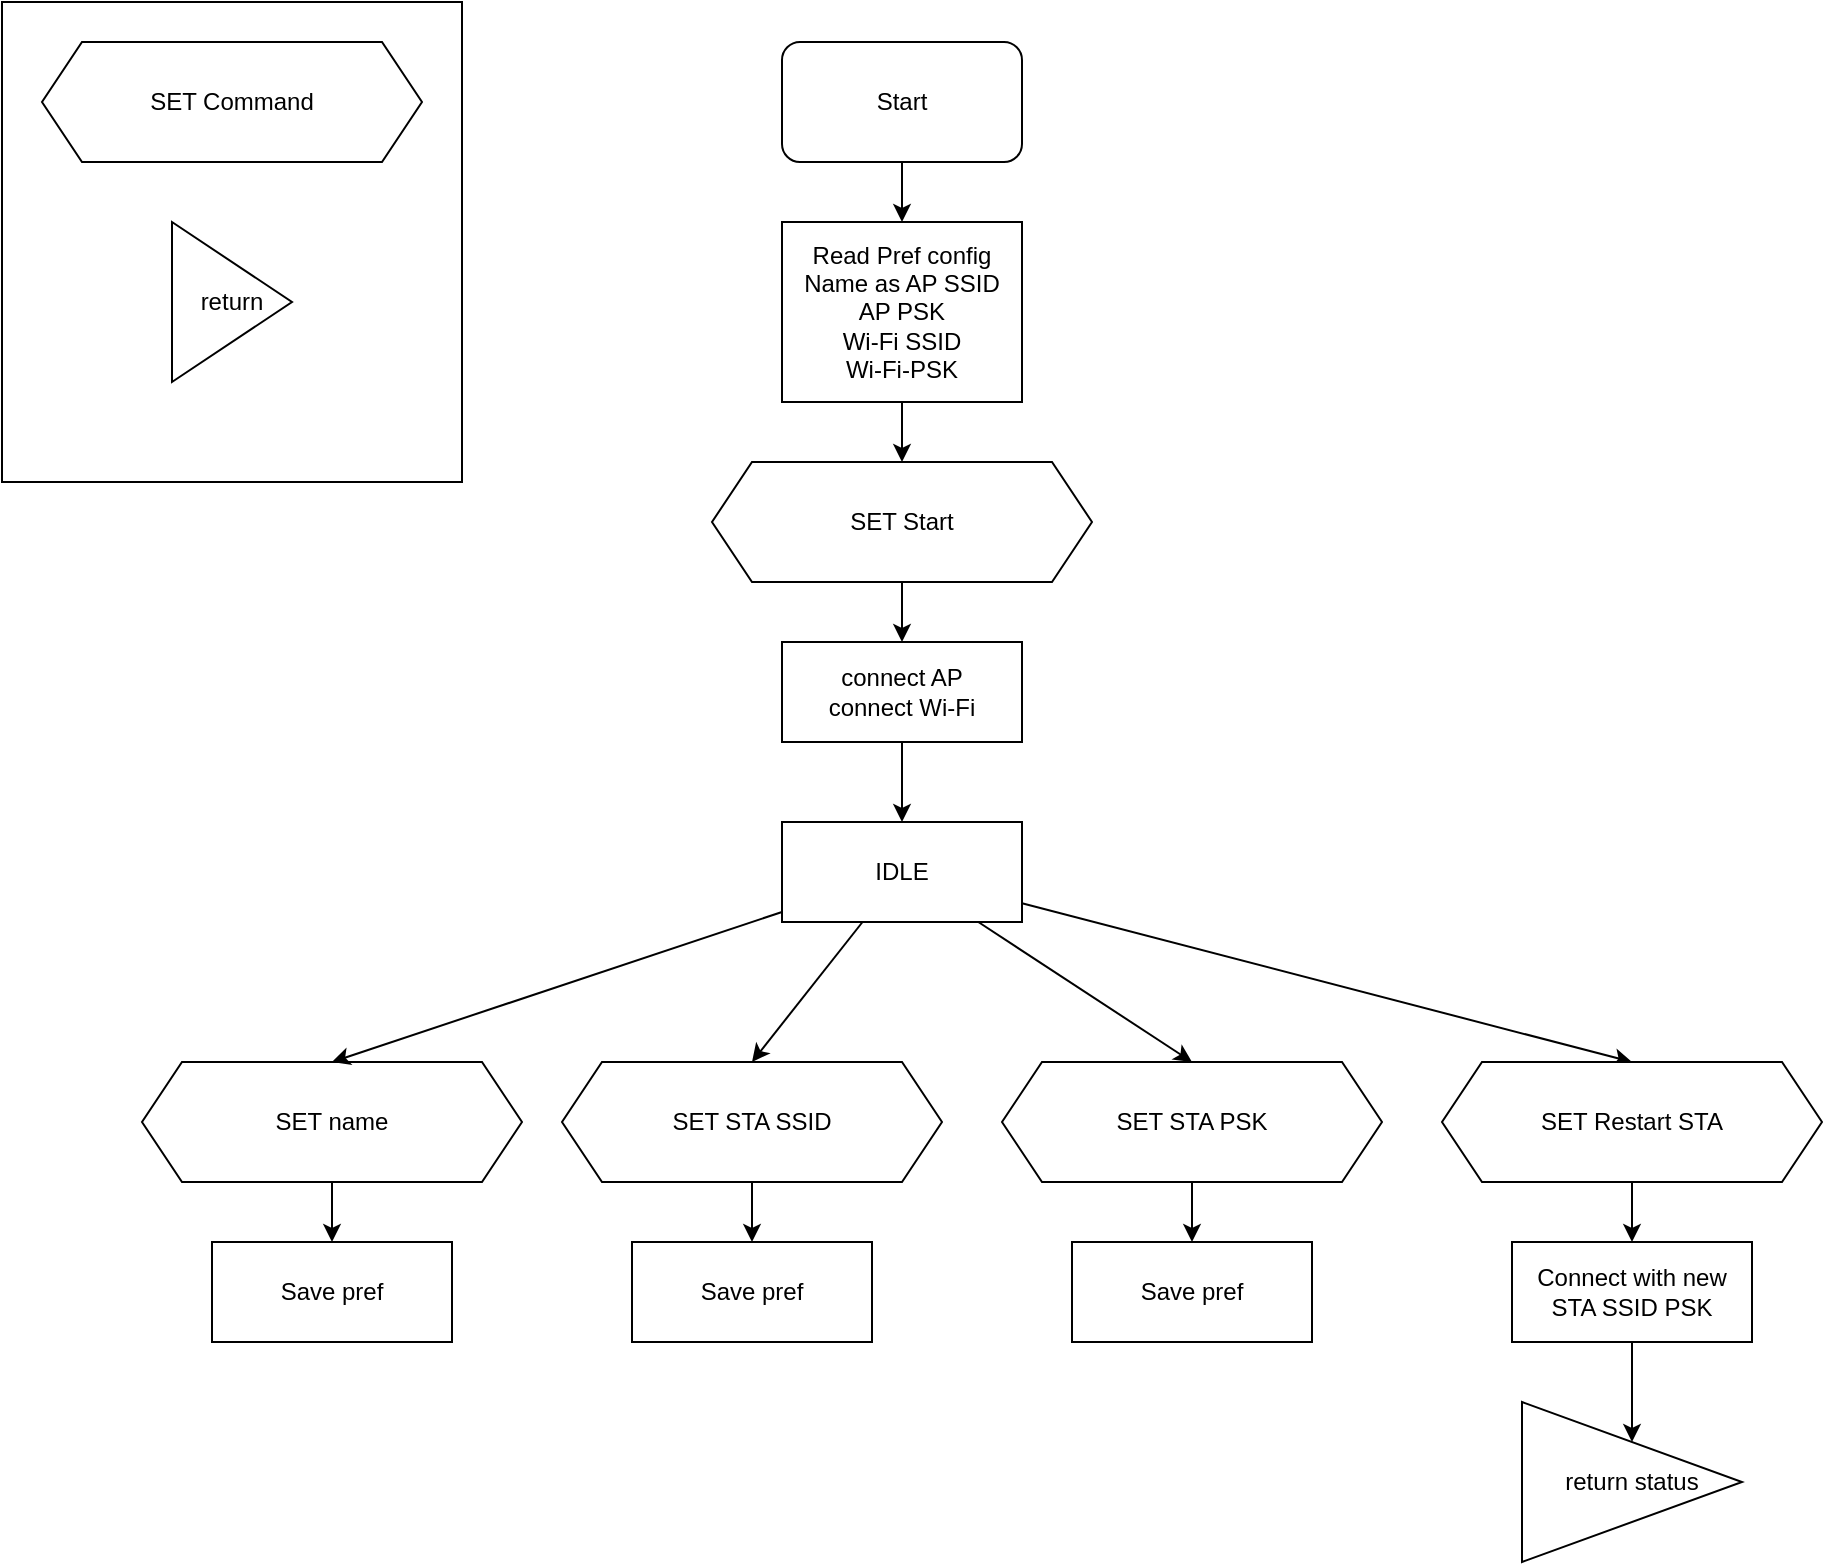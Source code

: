 <mxfile>
    <diagram id="q3xocpEQzXCdCdbnTBRO" name="Page-1">
        <mxGraphModel dx="976" dy="473" grid="1" gridSize="10" guides="1" tooltips="1" connect="1" arrows="1" fold="1" page="1" pageScale="1" pageWidth="850" pageHeight="1100" math="0" shadow="0">
            <root>
                <mxCell id="0"/>
                <mxCell id="1" parent="0"/>
                <mxCell id="5" value="" style="rounded=0;whiteSpace=wrap;html=1;" vertex="1" parent="1">
                    <mxGeometry x="10" y="10" width="230" height="240" as="geometry"/>
                </mxCell>
                <mxCell id="10" value="" style="edgeStyle=none;html=1;" edge="1" parent="1" source="2" target="8">
                    <mxGeometry relative="1" as="geometry"/>
                </mxCell>
                <mxCell id="2" value="Start" style="rounded=1;whiteSpace=wrap;html=1;" vertex="1" parent="1">
                    <mxGeometry x="400" y="30" width="120" height="60" as="geometry"/>
                </mxCell>
                <mxCell id="4" value="SET Command" style="shape=hexagon;perimeter=hexagonPerimeter2;whiteSpace=wrap;html=1;fixedSize=1;" vertex="1" parent="1">
                    <mxGeometry x="30" y="30" width="190" height="60" as="geometry"/>
                </mxCell>
                <mxCell id="12" value="" style="edgeStyle=none;html=1;" edge="1" parent="1" source="7" target="9">
                    <mxGeometry relative="1" as="geometry"/>
                </mxCell>
                <mxCell id="7" value="SET Start" style="shape=hexagon;perimeter=hexagonPerimeter2;whiteSpace=wrap;html=1;fixedSize=1;" vertex="1" parent="1">
                    <mxGeometry x="365" y="240" width="190" height="60" as="geometry"/>
                </mxCell>
                <mxCell id="11" value="" style="edgeStyle=none;html=1;" edge="1" parent="1" source="8" target="7">
                    <mxGeometry relative="1" as="geometry"/>
                </mxCell>
                <mxCell id="8" value="Read Pref config&lt;br&gt;Name as AP SSID&lt;br&gt;AP PSK&lt;br&gt;Wi-Fi SSID&lt;br&gt;Wi-Fi-PSK" style="rounded=0;whiteSpace=wrap;html=1;" vertex="1" parent="1">
                    <mxGeometry x="400" y="120" width="120" height="90" as="geometry"/>
                </mxCell>
                <mxCell id="15" value="" style="edgeStyle=none;html=1;" edge="1" parent="1" source="9" target="14">
                    <mxGeometry relative="1" as="geometry"/>
                </mxCell>
                <mxCell id="9" value="connect AP&lt;br&gt;connect Wi-Fi" style="rounded=0;whiteSpace=wrap;html=1;" vertex="1" parent="1">
                    <mxGeometry x="400" y="330" width="120" height="50" as="geometry"/>
                </mxCell>
                <mxCell id="18" style="edgeStyle=none;html=1;" edge="1" parent="1" source="13" target="17">
                    <mxGeometry relative="1" as="geometry"/>
                </mxCell>
                <mxCell id="13" value="SET name" style="shape=hexagon;perimeter=hexagonPerimeter2;whiteSpace=wrap;html=1;fixedSize=1;" vertex="1" parent="1">
                    <mxGeometry x="80" y="540" width="190" height="60" as="geometry"/>
                </mxCell>
                <mxCell id="16" style="edgeStyle=none;html=1;entryX=0.5;entryY=0;entryDx=0;entryDy=0;" edge="1" parent="1" source="14" target="13">
                    <mxGeometry relative="1" as="geometry"/>
                </mxCell>
                <mxCell id="22" style="edgeStyle=none;html=1;entryX=0.5;entryY=0;entryDx=0;entryDy=0;" edge="1" parent="1" source="14" target="19">
                    <mxGeometry relative="1" as="geometry"/>
                </mxCell>
                <mxCell id="26" style="edgeStyle=none;html=1;entryX=0.5;entryY=0;entryDx=0;entryDy=0;" edge="1" parent="1" source="14" target="24">
                    <mxGeometry relative="1" as="geometry"/>
                </mxCell>
                <mxCell id="30" style="edgeStyle=none;html=1;entryX=0.5;entryY=0;entryDx=0;entryDy=0;" edge="1" parent="1" source="14" target="28">
                    <mxGeometry relative="1" as="geometry"/>
                </mxCell>
                <mxCell id="14" value="IDLE" style="rounded=0;whiteSpace=wrap;html=1;" vertex="1" parent="1">
                    <mxGeometry x="400" y="420" width="120" height="50" as="geometry"/>
                </mxCell>
                <mxCell id="17" value="Save pref" style="rounded=0;whiteSpace=wrap;html=1;" vertex="1" parent="1">
                    <mxGeometry x="115" y="630" width="120" height="50" as="geometry"/>
                </mxCell>
                <mxCell id="21" style="edgeStyle=none;html=1;" edge="1" parent="1" source="19" target="20">
                    <mxGeometry relative="1" as="geometry"/>
                </mxCell>
                <mxCell id="19" value="SET STA SSID" style="shape=hexagon;perimeter=hexagonPerimeter2;whiteSpace=wrap;html=1;fixedSize=1;" vertex="1" parent="1">
                    <mxGeometry x="290" y="540" width="190" height="60" as="geometry"/>
                </mxCell>
                <mxCell id="20" value="Save pref" style="rounded=0;whiteSpace=wrap;html=1;" vertex="1" parent="1">
                    <mxGeometry x="325" y="630" width="120" height="50" as="geometry"/>
                </mxCell>
                <mxCell id="23" style="edgeStyle=none;html=1;" edge="1" parent="1" source="24" target="25">
                    <mxGeometry relative="1" as="geometry"/>
                </mxCell>
                <mxCell id="24" value="SET STA PSK" style="shape=hexagon;perimeter=hexagonPerimeter2;whiteSpace=wrap;html=1;fixedSize=1;" vertex="1" parent="1">
                    <mxGeometry x="510" y="540" width="190" height="60" as="geometry"/>
                </mxCell>
                <mxCell id="25" value="Save pref" style="rounded=0;whiteSpace=wrap;html=1;" vertex="1" parent="1">
                    <mxGeometry x="545" y="630" width="120" height="50" as="geometry"/>
                </mxCell>
                <mxCell id="27" style="edgeStyle=none;html=1;" edge="1" parent="1" source="28" target="29">
                    <mxGeometry relative="1" as="geometry"/>
                </mxCell>
                <mxCell id="28" value="SET Restart STA" style="shape=hexagon;perimeter=hexagonPerimeter2;whiteSpace=wrap;html=1;fixedSize=1;" vertex="1" parent="1">
                    <mxGeometry x="730" y="540" width="190" height="60" as="geometry"/>
                </mxCell>
                <mxCell id="34" style="edgeStyle=none;html=1;" edge="1" parent="1" source="29" target="33">
                    <mxGeometry relative="1" as="geometry"/>
                </mxCell>
                <mxCell id="29" value="Connect with new STA SSID PSK" style="rounded=0;whiteSpace=wrap;html=1;" vertex="1" parent="1">
                    <mxGeometry x="765" y="630" width="120" height="50" as="geometry"/>
                </mxCell>
                <mxCell id="32" value="return" style="triangle;whiteSpace=wrap;html=1;" vertex="1" parent="1">
                    <mxGeometry x="95" y="120" width="60" height="80" as="geometry"/>
                </mxCell>
                <mxCell id="33" value="return status" style="triangle;whiteSpace=wrap;html=1;" vertex="1" parent="1">
                    <mxGeometry x="770" y="710" width="110" height="80" as="geometry"/>
                </mxCell>
            </root>
        </mxGraphModel>
    </diagram>
</mxfile>
